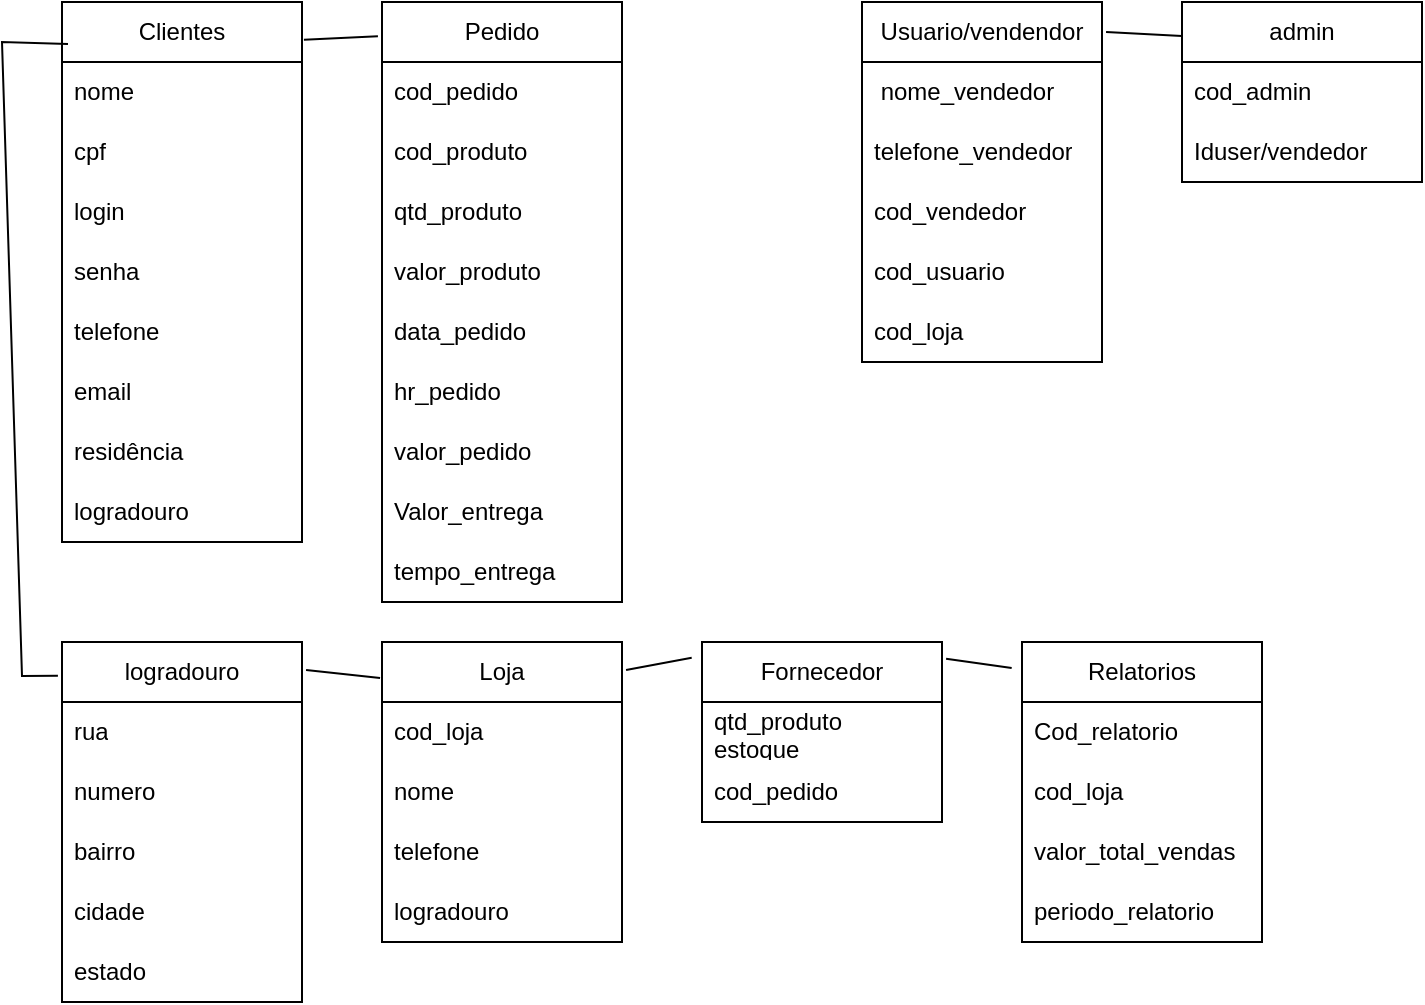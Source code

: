 <mxfile version="21.7.4" type="github">
  <diagram name="Página-1" id="1NZ1YoVJ6NsKAaYDttLZ">
    <mxGraphModel dx="1060" dy="509" grid="1" gridSize="10" guides="1" tooltips="1" connect="1" arrows="1" fold="1" page="1" pageScale="1" pageWidth="827" pageHeight="1169" math="0" shadow="0">
      <root>
        <mxCell id="0" />
        <mxCell id="1" parent="0" />
        <mxCell id="fnHVdedZLWSBLt3SYuQD-2" value="Clientes" style="swimlane;fontStyle=0;childLayout=stackLayout;horizontal=1;startSize=30;horizontalStack=0;resizeParent=1;resizeParentMax=0;resizeLast=0;collapsible=1;marginBottom=0;whiteSpace=wrap;html=1;" vertex="1" parent="1">
          <mxGeometry x="40" y="40" width="120" height="270" as="geometry" />
        </mxCell>
        <mxCell id="fnHVdedZLWSBLt3SYuQD-3" value="nome" style="text;strokeColor=none;fillColor=none;align=left;verticalAlign=middle;spacingLeft=4;spacingRight=4;overflow=hidden;points=[[0,0.5],[1,0.5]];portConstraint=eastwest;rotatable=0;whiteSpace=wrap;html=1;" vertex="1" parent="fnHVdedZLWSBLt3SYuQD-2">
          <mxGeometry y="30" width="120" height="30" as="geometry" />
        </mxCell>
        <mxCell id="fnHVdedZLWSBLt3SYuQD-4" value="cpf" style="text;strokeColor=none;fillColor=none;align=left;verticalAlign=middle;spacingLeft=4;spacingRight=4;overflow=hidden;points=[[0,0.5],[1,0.5]];portConstraint=eastwest;rotatable=0;whiteSpace=wrap;html=1;" vertex="1" parent="fnHVdedZLWSBLt3SYuQD-2">
          <mxGeometry y="60" width="120" height="30" as="geometry" />
        </mxCell>
        <mxCell id="fnHVdedZLWSBLt3SYuQD-6" value="login" style="text;strokeColor=none;fillColor=none;align=left;verticalAlign=middle;spacingLeft=4;spacingRight=4;overflow=hidden;points=[[0,0.5],[1,0.5]];portConstraint=eastwest;rotatable=0;whiteSpace=wrap;html=1;" vertex="1" parent="fnHVdedZLWSBLt3SYuQD-2">
          <mxGeometry y="90" width="120" height="30" as="geometry" />
        </mxCell>
        <mxCell id="fnHVdedZLWSBLt3SYuQD-7" value="senha" style="text;strokeColor=none;fillColor=none;align=left;verticalAlign=middle;spacingLeft=4;spacingRight=4;overflow=hidden;points=[[0,0.5],[1,0.5]];portConstraint=eastwest;rotatable=0;whiteSpace=wrap;html=1;" vertex="1" parent="fnHVdedZLWSBLt3SYuQD-2">
          <mxGeometry y="120" width="120" height="30" as="geometry" />
        </mxCell>
        <mxCell id="fnHVdedZLWSBLt3SYuQD-8" value="telefone" style="text;strokeColor=none;fillColor=none;align=left;verticalAlign=middle;spacingLeft=4;spacingRight=4;overflow=hidden;points=[[0,0.5],[1,0.5]];portConstraint=eastwest;rotatable=0;whiteSpace=wrap;html=1;" vertex="1" parent="fnHVdedZLWSBLt3SYuQD-2">
          <mxGeometry y="150" width="120" height="30" as="geometry" />
        </mxCell>
        <mxCell id="fnHVdedZLWSBLt3SYuQD-47" value="email" style="text;strokeColor=none;fillColor=none;align=left;verticalAlign=middle;spacingLeft=4;spacingRight=4;overflow=hidden;points=[[0,0.5],[1,0.5]];portConstraint=eastwest;rotatable=0;whiteSpace=wrap;html=1;" vertex="1" parent="fnHVdedZLWSBLt3SYuQD-2">
          <mxGeometry y="180" width="120" height="30" as="geometry" />
        </mxCell>
        <mxCell id="fnHVdedZLWSBLt3SYuQD-9" value="residência" style="text;strokeColor=none;fillColor=none;align=left;verticalAlign=middle;spacingLeft=4;spacingRight=4;overflow=hidden;points=[[0,0.5],[1,0.5]];portConstraint=eastwest;rotatable=0;whiteSpace=wrap;html=1;" vertex="1" parent="fnHVdedZLWSBLt3SYuQD-2">
          <mxGeometry y="210" width="120" height="30" as="geometry" />
        </mxCell>
        <mxCell id="fnHVdedZLWSBLt3SYuQD-48" value="logradouro" style="text;strokeColor=none;fillColor=none;align=left;verticalAlign=middle;spacingLeft=4;spacingRight=4;overflow=hidden;points=[[0,0.5],[1,0.5]];portConstraint=eastwest;rotatable=0;whiteSpace=wrap;html=1;" vertex="1" parent="fnHVdedZLWSBLt3SYuQD-2">
          <mxGeometry y="240" width="120" height="30" as="geometry" />
        </mxCell>
        <mxCell id="fnHVdedZLWSBLt3SYuQD-10" value="Pedido" style="swimlane;fontStyle=0;childLayout=stackLayout;horizontal=1;startSize=30;horizontalStack=0;resizeParent=1;resizeParentMax=0;resizeLast=0;collapsible=1;marginBottom=0;whiteSpace=wrap;html=1;" vertex="1" parent="1">
          <mxGeometry x="200" y="40" width="120" height="300" as="geometry" />
        </mxCell>
        <mxCell id="fnHVdedZLWSBLt3SYuQD-11" value="cod_pedido" style="text;strokeColor=none;fillColor=none;align=left;verticalAlign=middle;spacingLeft=4;spacingRight=4;overflow=hidden;points=[[0,0.5],[1,0.5]];portConstraint=eastwest;rotatable=0;whiteSpace=wrap;html=1;" vertex="1" parent="fnHVdedZLWSBLt3SYuQD-10">
          <mxGeometry y="30" width="120" height="30" as="geometry" />
        </mxCell>
        <mxCell id="fnHVdedZLWSBLt3SYuQD-12" value="cod_produto" style="text;strokeColor=none;fillColor=none;align=left;verticalAlign=middle;spacingLeft=4;spacingRight=4;overflow=hidden;points=[[0,0.5],[1,0.5]];portConstraint=eastwest;rotatable=0;whiteSpace=wrap;html=1;" vertex="1" parent="fnHVdedZLWSBLt3SYuQD-10">
          <mxGeometry y="60" width="120" height="30" as="geometry" />
        </mxCell>
        <mxCell id="fnHVdedZLWSBLt3SYuQD-13" value="qtd_produto" style="text;strokeColor=none;fillColor=none;align=left;verticalAlign=middle;spacingLeft=4;spacingRight=4;overflow=hidden;points=[[0,0.5],[1,0.5]];portConstraint=eastwest;rotatable=0;whiteSpace=wrap;html=1;" vertex="1" parent="fnHVdedZLWSBLt3SYuQD-10">
          <mxGeometry y="90" width="120" height="30" as="geometry" />
        </mxCell>
        <mxCell id="fnHVdedZLWSBLt3SYuQD-38" value="valor_produto" style="text;strokeColor=none;fillColor=none;align=left;verticalAlign=middle;spacingLeft=4;spacingRight=4;overflow=hidden;points=[[0,0.5],[1,0.5]];portConstraint=eastwest;rotatable=0;whiteSpace=wrap;html=1;" vertex="1" parent="fnHVdedZLWSBLt3SYuQD-10">
          <mxGeometry y="120" width="120" height="30" as="geometry" />
        </mxCell>
        <mxCell id="fnHVdedZLWSBLt3SYuQD-40" value="data_pedido" style="text;strokeColor=none;fillColor=none;align=left;verticalAlign=middle;spacingLeft=4;spacingRight=4;overflow=hidden;points=[[0,0.5],[1,0.5]];portConstraint=eastwest;rotatable=0;whiteSpace=wrap;html=1;" vertex="1" parent="fnHVdedZLWSBLt3SYuQD-10">
          <mxGeometry y="150" width="120" height="30" as="geometry" />
        </mxCell>
        <mxCell id="fnHVdedZLWSBLt3SYuQD-41" value="hr_pedido" style="text;strokeColor=none;fillColor=none;align=left;verticalAlign=middle;spacingLeft=4;spacingRight=4;overflow=hidden;points=[[0,0.5],[1,0.5]];portConstraint=eastwest;rotatable=0;whiteSpace=wrap;html=1;" vertex="1" parent="fnHVdedZLWSBLt3SYuQD-10">
          <mxGeometry y="180" width="120" height="30" as="geometry" />
        </mxCell>
        <mxCell id="fnHVdedZLWSBLt3SYuQD-42" value="valor_pedido" style="text;strokeColor=none;fillColor=none;align=left;verticalAlign=middle;spacingLeft=4;spacingRight=4;overflow=hidden;points=[[0,0.5],[1,0.5]];portConstraint=eastwest;rotatable=0;whiteSpace=wrap;html=1;" vertex="1" parent="fnHVdedZLWSBLt3SYuQD-10">
          <mxGeometry y="210" width="120" height="30" as="geometry" />
        </mxCell>
        <mxCell id="fnHVdedZLWSBLt3SYuQD-37" value="Valor_entrega" style="text;strokeColor=none;fillColor=none;align=left;verticalAlign=middle;spacingLeft=4;spacingRight=4;overflow=hidden;points=[[0,0.5],[1,0.5]];portConstraint=eastwest;rotatable=0;whiteSpace=wrap;html=1;" vertex="1" parent="fnHVdedZLWSBLt3SYuQD-10">
          <mxGeometry y="240" width="120" height="30" as="geometry" />
        </mxCell>
        <mxCell id="fnHVdedZLWSBLt3SYuQD-49" value="tempo_entrega" style="text;strokeColor=none;fillColor=none;align=left;verticalAlign=middle;spacingLeft=4;spacingRight=4;overflow=hidden;points=[[0,0.5],[1,0.5]];portConstraint=eastwest;rotatable=0;whiteSpace=wrap;html=1;" vertex="1" parent="fnHVdedZLWSBLt3SYuQD-10">
          <mxGeometry y="270" width="120" height="30" as="geometry" />
        </mxCell>
        <mxCell id="fnHVdedZLWSBLt3SYuQD-14" value="Loja" style="swimlane;fontStyle=0;childLayout=stackLayout;horizontal=1;startSize=30;horizontalStack=0;resizeParent=1;resizeParentMax=0;resizeLast=0;collapsible=1;marginBottom=0;whiteSpace=wrap;html=1;" vertex="1" parent="1">
          <mxGeometry x="200" y="360" width="120" height="150" as="geometry" />
        </mxCell>
        <mxCell id="fnHVdedZLWSBLt3SYuQD-15" value="cod_loja" style="text;strokeColor=none;fillColor=none;align=left;verticalAlign=middle;spacingLeft=4;spacingRight=4;overflow=hidden;points=[[0,0.5],[1,0.5]];portConstraint=eastwest;rotatable=0;whiteSpace=wrap;html=1;" vertex="1" parent="fnHVdedZLWSBLt3SYuQD-14">
          <mxGeometry y="30" width="120" height="30" as="geometry" />
        </mxCell>
        <mxCell id="fnHVdedZLWSBLt3SYuQD-16" value="nome" style="text;strokeColor=none;fillColor=none;align=left;verticalAlign=middle;spacingLeft=4;spacingRight=4;overflow=hidden;points=[[0,0.5],[1,0.5]];portConstraint=eastwest;rotatable=0;whiteSpace=wrap;html=1;" vertex="1" parent="fnHVdedZLWSBLt3SYuQD-14">
          <mxGeometry y="60" width="120" height="30" as="geometry" />
        </mxCell>
        <mxCell id="fnHVdedZLWSBLt3SYuQD-17" value="telefone" style="text;strokeColor=none;fillColor=none;align=left;verticalAlign=middle;spacingLeft=4;spacingRight=4;overflow=hidden;points=[[0,0.5],[1,0.5]];portConstraint=eastwest;rotatable=0;whiteSpace=wrap;html=1;" vertex="1" parent="fnHVdedZLWSBLt3SYuQD-14">
          <mxGeometry y="90" width="120" height="30" as="geometry" />
        </mxCell>
        <mxCell id="fnHVdedZLWSBLt3SYuQD-52" value="logradouro" style="text;strokeColor=none;fillColor=none;align=left;verticalAlign=middle;spacingLeft=4;spacingRight=4;overflow=hidden;points=[[0,0.5],[1,0.5]];portConstraint=eastwest;rotatable=0;whiteSpace=wrap;html=1;" vertex="1" parent="fnHVdedZLWSBLt3SYuQD-14">
          <mxGeometry y="120" width="120" height="30" as="geometry" />
        </mxCell>
        <mxCell id="fnHVdedZLWSBLt3SYuQD-18" value="Usuario/vendendor" style="swimlane;fontStyle=0;childLayout=stackLayout;horizontal=1;startSize=30;horizontalStack=0;resizeParent=1;resizeParentMax=0;resizeLast=0;collapsible=1;marginBottom=0;whiteSpace=wrap;html=1;" vertex="1" parent="1">
          <mxGeometry x="440" y="40" width="120" height="180" as="geometry" />
        </mxCell>
        <mxCell id="fnHVdedZLWSBLt3SYuQD-19" value="&amp;nbsp;nome_vendedor" style="text;strokeColor=none;fillColor=none;align=left;verticalAlign=middle;spacingLeft=4;spacingRight=4;overflow=hidden;points=[[0,0.5],[1,0.5]];portConstraint=eastwest;rotatable=0;whiteSpace=wrap;html=1;" vertex="1" parent="fnHVdedZLWSBLt3SYuQD-18">
          <mxGeometry y="30" width="120" height="30" as="geometry" />
        </mxCell>
        <mxCell id="fnHVdedZLWSBLt3SYuQD-20" value="telefone_vendedor" style="text;strokeColor=none;fillColor=none;align=left;verticalAlign=middle;spacingLeft=4;spacingRight=4;overflow=hidden;points=[[0,0.5],[1,0.5]];portConstraint=eastwest;rotatable=0;whiteSpace=wrap;html=1;" vertex="1" parent="fnHVdedZLWSBLt3SYuQD-18">
          <mxGeometry y="60" width="120" height="30" as="geometry" />
        </mxCell>
        <mxCell id="fnHVdedZLWSBLt3SYuQD-21" value="cod_vendedor" style="text;strokeColor=none;fillColor=none;align=left;verticalAlign=middle;spacingLeft=4;spacingRight=4;overflow=hidden;points=[[0,0.5],[1,0.5]];portConstraint=eastwest;rotatable=0;whiteSpace=wrap;html=1;" vertex="1" parent="fnHVdedZLWSBLt3SYuQD-18">
          <mxGeometry y="90" width="120" height="30" as="geometry" />
        </mxCell>
        <mxCell id="fnHVdedZLWSBLt3SYuQD-54" value="cod_usuario" style="text;strokeColor=none;fillColor=none;align=left;verticalAlign=middle;spacingLeft=4;spacingRight=4;overflow=hidden;points=[[0,0.5],[1,0.5]];portConstraint=eastwest;rotatable=0;whiteSpace=wrap;html=1;" vertex="1" parent="fnHVdedZLWSBLt3SYuQD-18">
          <mxGeometry y="120" width="120" height="30" as="geometry" />
        </mxCell>
        <mxCell id="fnHVdedZLWSBLt3SYuQD-53" value="cod_loja" style="text;strokeColor=none;fillColor=none;align=left;verticalAlign=middle;spacingLeft=4;spacingRight=4;overflow=hidden;points=[[0,0.5],[1,0.5]];portConstraint=eastwest;rotatable=0;whiteSpace=wrap;html=1;" vertex="1" parent="fnHVdedZLWSBLt3SYuQD-18">
          <mxGeometry y="150" width="120" height="30" as="geometry" />
        </mxCell>
        <mxCell id="fnHVdedZLWSBLt3SYuQD-22" value="Relatorios" style="swimlane;fontStyle=0;childLayout=stackLayout;horizontal=1;startSize=30;horizontalStack=0;resizeParent=1;resizeParentMax=0;resizeLast=0;collapsible=1;marginBottom=0;whiteSpace=wrap;html=1;" vertex="1" parent="1">
          <mxGeometry x="520" y="360" width="120" height="150" as="geometry" />
        </mxCell>
        <mxCell id="fnHVdedZLWSBLt3SYuQD-23" value="Cod_relatorio" style="text;strokeColor=none;fillColor=none;align=left;verticalAlign=middle;spacingLeft=4;spacingRight=4;overflow=hidden;points=[[0,0.5],[1,0.5]];portConstraint=eastwest;rotatable=0;whiteSpace=wrap;html=1;" vertex="1" parent="fnHVdedZLWSBLt3SYuQD-22">
          <mxGeometry y="30" width="120" height="30" as="geometry" />
        </mxCell>
        <mxCell id="fnHVdedZLWSBLt3SYuQD-24" value="cod_loja" style="text;strokeColor=none;fillColor=none;align=left;verticalAlign=middle;spacingLeft=4;spacingRight=4;overflow=hidden;points=[[0,0.5],[1,0.5]];portConstraint=eastwest;rotatable=0;whiteSpace=wrap;html=1;" vertex="1" parent="fnHVdedZLWSBLt3SYuQD-22">
          <mxGeometry y="60" width="120" height="30" as="geometry" />
        </mxCell>
        <mxCell id="fnHVdedZLWSBLt3SYuQD-25" value="valor_total_vendas" style="text;strokeColor=none;fillColor=none;align=left;verticalAlign=middle;spacingLeft=4;spacingRight=4;overflow=hidden;points=[[0,0.5],[1,0.5]];portConstraint=eastwest;rotatable=0;whiteSpace=wrap;html=1;" vertex="1" parent="fnHVdedZLWSBLt3SYuQD-22">
          <mxGeometry y="90" width="120" height="30" as="geometry" />
        </mxCell>
        <mxCell id="fnHVdedZLWSBLt3SYuQD-55" value="periodo_relatorio" style="text;strokeColor=none;fillColor=none;align=left;verticalAlign=middle;spacingLeft=4;spacingRight=4;overflow=hidden;points=[[0,0.5],[1,0.5]];portConstraint=eastwest;rotatable=0;whiteSpace=wrap;html=1;" vertex="1" parent="fnHVdedZLWSBLt3SYuQD-22">
          <mxGeometry y="120" width="120" height="30" as="geometry" />
        </mxCell>
        <mxCell id="fnHVdedZLWSBLt3SYuQD-26" value="logradouro" style="swimlane;fontStyle=0;childLayout=stackLayout;horizontal=1;startSize=30;horizontalStack=0;resizeParent=1;resizeParentMax=0;resizeLast=0;collapsible=1;marginBottom=0;whiteSpace=wrap;html=1;" vertex="1" parent="1">
          <mxGeometry x="40" y="360" width="120" height="180" as="geometry" />
        </mxCell>
        <mxCell id="fnHVdedZLWSBLt3SYuQD-27" value="rua" style="text;strokeColor=none;fillColor=none;align=left;verticalAlign=middle;spacingLeft=4;spacingRight=4;overflow=hidden;points=[[0,0.5],[1,0.5]];portConstraint=eastwest;rotatable=0;whiteSpace=wrap;html=1;" vertex="1" parent="fnHVdedZLWSBLt3SYuQD-26">
          <mxGeometry y="30" width="120" height="30" as="geometry" />
        </mxCell>
        <mxCell id="fnHVdedZLWSBLt3SYuQD-28" value="numero" style="text;strokeColor=none;fillColor=none;align=left;verticalAlign=middle;spacingLeft=4;spacingRight=4;overflow=hidden;points=[[0,0.5],[1,0.5]];portConstraint=eastwest;rotatable=0;whiteSpace=wrap;html=1;" vertex="1" parent="fnHVdedZLWSBLt3SYuQD-26">
          <mxGeometry y="60" width="120" height="30" as="geometry" />
        </mxCell>
        <mxCell id="fnHVdedZLWSBLt3SYuQD-29" value="bairro" style="text;strokeColor=none;fillColor=none;align=left;verticalAlign=middle;spacingLeft=4;spacingRight=4;overflow=hidden;points=[[0,0.5],[1,0.5]];portConstraint=eastwest;rotatable=0;whiteSpace=wrap;html=1;" vertex="1" parent="fnHVdedZLWSBLt3SYuQD-26">
          <mxGeometry y="90" width="120" height="30" as="geometry" />
        </mxCell>
        <mxCell id="fnHVdedZLWSBLt3SYuQD-50" value="cidade" style="text;strokeColor=none;fillColor=none;align=left;verticalAlign=middle;spacingLeft=4;spacingRight=4;overflow=hidden;points=[[0,0.5],[1,0.5]];portConstraint=eastwest;rotatable=0;whiteSpace=wrap;html=1;" vertex="1" parent="fnHVdedZLWSBLt3SYuQD-26">
          <mxGeometry y="120" width="120" height="30" as="geometry" />
        </mxCell>
        <mxCell id="fnHVdedZLWSBLt3SYuQD-51" value="estado" style="text;strokeColor=none;fillColor=none;align=left;verticalAlign=middle;spacingLeft=4;spacingRight=4;overflow=hidden;points=[[0,0.5],[1,0.5]];portConstraint=eastwest;rotatable=0;whiteSpace=wrap;html=1;" vertex="1" parent="fnHVdedZLWSBLt3SYuQD-26">
          <mxGeometry y="150" width="120" height="30" as="geometry" />
        </mxCell>
        <mxCell id="fnHVdedZLWSBLt3SYuQD-30" value="admin" style="swimlane;fontStyle=0;childLayout=stackLayout;horizontal=1;startSize=30;horizontalStack=0;resizeParent=1;resizeParentMax=0;resizeLast=0;collapsible=1;marginBottom=0;whiteSpace=wrap;html=1;" vertex="1" parent="1">
          <mxGeometry x="600" y="40" width="120" height="90" as="geometry" />
        </mxCell>
        <mxCell id="fnHVdedZLWSBLt3SYuQD-31" value="cod_admin" style="text;strokeColor=none;fillColor=none;align=left;verticalAlign=middle;spacingLeft=4;spacingRight=4;overflow=hidden;points=[[0,0.5],[1,0.5]];portConstraint=eastwest;rotatable=0;whiteSpace=wrap;html=1;" vertex="1" parent="fnHVdedZLWSBLt3SYuQD-30">
          <mxGeometry y="30" width="120" height="30" as="geometry" />
        </mxCell>
        <mxCell id="fnHVdedZLWSBLt3SYuQD-32" value="Iduser/vendedor" style="text;strokeColor=none;fillColor=none;align=left;verticalAlign=middle;spacingLeft=4;spacingRight=4;overflow=hidden;points=[[0,0.5],[1,0.5]];portConstraint=eastwest;rotatable=0;whiteSpace=wrap;html=1;" vertex="1" parent="fnHVdedZLWSBLt3SYuQD-30">
          <mxGeometry y="60" width="120" height="30" as="geometry" />
        </mxCell>
        <mxCell id="fnHVdedZLWSBLt3SYuQD-56" value="" style="endArrow=none;html=1;rounded=0;entryX=1.008;entryY=0.07;entryDx=0;entryDy=0;entryPerimeter=0;exitX=-0.017;exitY=0.057;exitDx=0;exitDy=0;exitPerimeter=0;" edge="1" parent="1" source="fnHVdedZLWSBLt3SYuQD-10" target="fnHVdedZLWSBLt3SYuQD-2">
          <mxGeometry width="50" height="50" relative="1" as="geometry">
            <mxPoint x="460" y="260" as="sourcePoint" />
            <mxPoint x="510" y="210" as="targetPoint" />
          </mxGeometry>
        </mxCell>
        <mxCell id="fnHVdedZLWSBLt3SYuQD-57" value="" style="endArrow=none;html=1;rounded=0;exitX=-0.017;exitY=0.094;exitDx=0;exitDy=0;exitPerimeter=0;entryX=0.025;entryY=0.078;entryDx=0;entryDy=0;entryPerimeter=0;" edge="1" parent="1" source="fnHVdedZLWSBLt3SYuQD-26" target="fnHVdedZLWSBLt3SYuQD-2">
          <mxGeometry width="50" height="50" relative="1" as="geometry">
            <mxPoint x="460" y="460" as="sourcePoint" />
            <mxPoint x="30" y="60" as="targetPoint" />
            <Array as="points">
              <mxPoint x="20" y="377" />
              <mxPoint x="10" y="60" />
            </Array>
          </mxGeometry>
        </mxCell>
        <mxCell id="fnHVdedZLWSBLt3SYuQD-58" value="" style="endArrow=none;html=1;rounded=0;entryX=1.017;entryY=0.078;entryDx=0;entryDy=0;entryPerimeter=0;exitX=-0.008;exitY=0.12;exitDx=0;exitDy=0;exitPerimeter=0;" edge="1" parent="1" source="fnHVdedZLWSBLt3SYuQD-14" target="fnHVdedZLWSBLt3SYuQD-26">
          <mxGeometry width="50" height="50" relative="1" as="geometry">
            <mxPoint x="460" y="460" as="sourcePoint" />
            <mxPoint x="510" y="410" as="targetPoint" />
          </mxGeometry>
        </mxCell>
        <mxCell id="fnHVdedZLWSBLt3SYuQD-59" value="" style="endArrow=none;html=1;rounded=0;exitX=1.017;exitY=0.093;exitDx=0;exitDy=0;exitPerimeter=0;entryX=-0.043;entryY=0.087;entryDx=0;entryDy=0;entryPerimeter=0;" edge="1" parent="1" source="fnHVdedZLWSBLt3SYuQD-34" target="fnHVdedZLWSBLt3SYuQD-22">
          <mxGeometry width="50" height="50" relative="1" as="geometry">
            <mxPoint x="460" y="360" as="sourcePoint" />
            <mxPoint x="510" y="310" as="targetPoint" />
          </mxGeometry>
        </mxCell>
        <mxCell id="fnHVdedZLWSBLt3SYuQD-60" value="" style="endArrow=none;html=1;rounded=0;exitX=1.017;exitY=0.093;exitDx=0;exitDy=0;exitPerimeter=0;entryX=-0.043;entryY=0.087;entryDx=0;entryDy=0;entryPerimeter=0;" edge="1" parent="1" source="fnHVdedZLWSBLt3SYuQD-14" target="fnHVdedZLWSBLt3SYuQD-34">
          <mxGeometry width="50" height="50" relative="1" as="geometry">
            <mxPoint x="322" y="374" as="sourcePoint" />
            <mxPoint x="505" y="373" as="targetPoint" />
          </mxGeometry>
        </mxCell>
        <mxCell id="fnHVdedZLWSBLt3SYuQD-34" value="Fornecedor" style="swimlane;fontStyle=0;childLayout=stackLayout;horizontal=1;startSize=30;horizontalStack=0;resizeParent=1;resizeParentMax=0;resizeLast=0;collapsible=1;marginBottom=0;whiteSpace=wrap;html=1;" vertex="1" parent="1">
          <mxGeometry x="360" y="360" width="120" height="90" as="geometry" />
        </mxCell>
        <mxCell id="fnHVdedZLWSBLt3SYuQD-35" value="qtd_produto estoque" style="text;strokeColor=none;fillColor=none;align=left;verticalAlign=middle;spacingLeft=4;spacingRight=4;overflow=hidden;points=[[0,0.5],[1,0.5]];portConstraint=eastwest;rotatable=0;whiteSpace=wrap;html=1;" vertex="1" parent="fnHVdedZLWSBLt3SYuQD-34">
          <mxGeometry y="30" width="120" height="30" as="geometry" />
        </mxCell>
        <mxCell id="fnHVdedZLWSBLt3SYuQD-36" value="cod_pedido" style="text;strokeColor=none;fillColor=none;align=left;verticalAlign=middle;spacingLeft=4;spacingRight=4;overflow=hidden;points=[[0,0.5],[1,0.5]];portConstraint=eastwest;rotatable=0;whiteSpace=wrap;html=1;" vertex="1" parent="fnHVdedZLWSBLt3SYuQD-34">
          <mxGeometry y="60" width="120" height="30" as="geometry" />
        </mxCell>
        <mxCell id="fnHVdedZLWSBLt3SYuQD-61" value="" style="endArrow=none;html=1;rounded=0;entryX=0;entryY=0.189;entryDx=0;entryDy=0;entryPerimeter=0;exitX=1.017;exitY=0.083;exitDx=0;exitDy=0;exitPerimeter=0;" edge="1" parent="1" source="fnHVdedZLWSBLt3SYuQD-18" target="fnHVdedZLWSBLt3SYuQD-30">
          <mxGeometry width="50" height="50" relative="1" as="geometry">
            <mxPoint x="530" y="220" as="sourcePoint" />
            <mxPoint x="580" y="170" as="targetPoint" />
          </mxGeometry>
        </mxCell>
      </root>
    </mxGraphModel>
  </diagram>
</mxfile>
